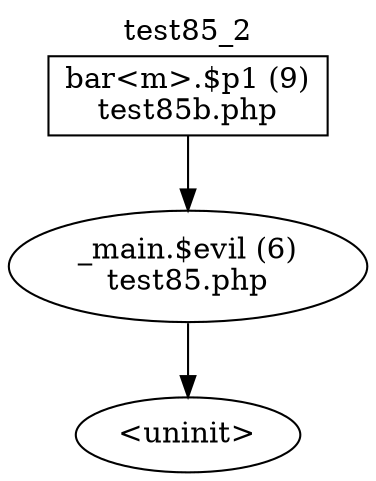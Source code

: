 digraph cfg {
  label="test85_2";
  labelloc=t;
  n1 [shape=box, label="bar<m>.$p1 (9)\ntest85b.php"];
  n2 [shape=ellipse, label="_main.$evil (6)\ntest85.php"];
  n3 [shape=ellipse, label="<uninit>"];
  n1 -> n2;
  n2 -> n3;
}
